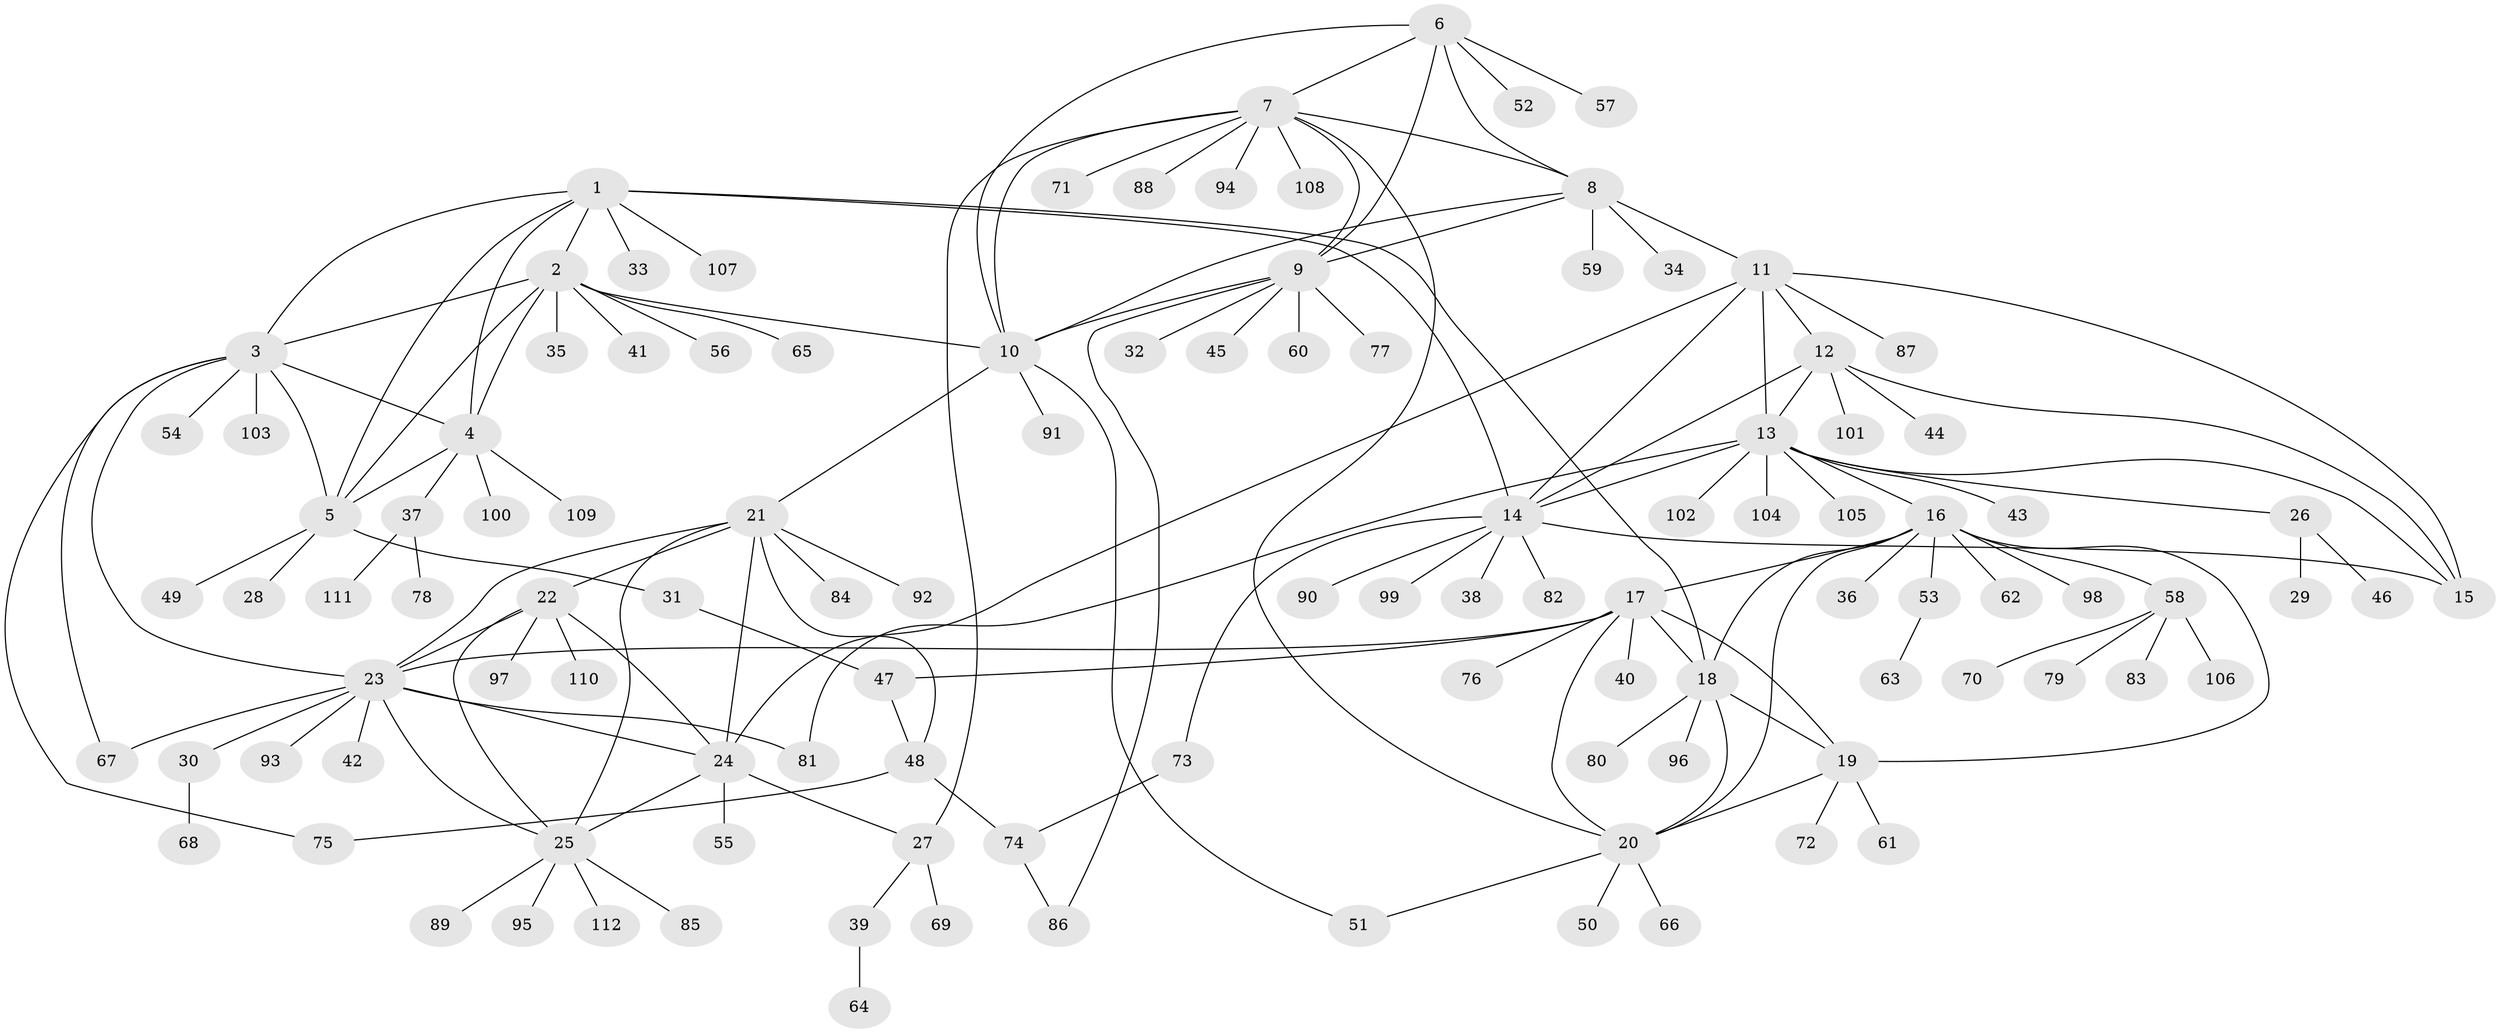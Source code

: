 // coarse degree distribution, {11: 0.012345679012345678, 1: 0.6049382716049383, 10: 0.012345679012345678, 6: 0.04938271604938271, 5: 0.07407407407407407, 9: 0.04938271604938271, 2: 0.07407407407407407, 3: 0.037037037037037035, 7: 0.037037037037037035, 4: 0.024691358024691357, 8: 0.024691358024691357}
// Generated by graph-tools (version 1.1) at 2025/37/03/04/25 23:37:48]
// undirected, 112 vertices, 156 edges
graph export_dot {
  node [color=gray90,style=filled];
  1;
  2;
  3;
  4;
  5;
  6;
  7;
  8;
  9;
  10;
  11;
  12;
  13;
  14;
  15;
  16;
  17;
  18;
  19;
  20;
  21;
  22;
  23;
  24;
  25;
  26;
  27;
  28;
  29;
  30;
  31;
  32;
  33;
  34;
  35;
  36;
  37;
  38;
  39;
  40;
  41;
  42;
  43;
  44;
  45;
  46;
  47;
  48;
  49;
  50;
  51;
  52;
  53;
  54;
  55;
  56;
  57;
  58;
  59;
  60;
  61;
  62;
  63;
  64;
  65;
  66;
  67;
  68;
  69;
  70;
  71;
  72;
  73;
  74;
  75;
  76;
  77;
  78;
  79;
  80;
  81;
  82;
  83;
  84;
  85;
  86;
  87;
  88;
  89;
  90;
  91;
  92;
  93;
  94;
  95;
  96;
  97;
  98;
  99;
  100;
  101;
  102;
  103;
  104;
  105;
  106;
  107;
  108;
  109;
  110;
  111;
  112;
  1 -- 2;
  1 -- 3;
  1 -- 4;
  1 -- 5;
  1 -- 14;
  1 -- 18;
  1 -- 33;
  1 -- 107;
  2 -- 3;
  2 -- 4;
  2 -- 5;
  2 -- 10;
  2 -- 35;
  2 -- 41;
  2 -- 56;
  2 -- 65;
  3 -- 4;
  3 -- 5;
  3 -- 23;
  3 -- 54;
  3 -- 67;
  3 -- 75;
  3 -- 103;
  4 -- 5;
  4 -- 37;
  4 -- 100;
  4 -- 109;
  5 -- 28;
  5 -- 31;
  5 -- 49;
  6 -- 7;
  6 -- 8;
  6 -- 9;
  6 -- 10;
  6 -- 52;
  6 -- 57;
  7 -- 8;
  7 -- 9;
  7 -- 10;
  7 -- 20;
  7 -- 27;
  7 -- 71;
  7 -- 88;
  7 -- 94;
  7 -- 108;
  8 -- 9;
  8 -- 10;
  8 -- 11;
  8 -- 34;
  8 -- 59;
  9 -- 10;
  9 -- 32;
  9 -- 45;
  9 -- 60;
  9 -- 77;
  9 -- 86;
  10 -- 21;
  10 -- 51;
  10 -- 91;
  11 -- 12;
  11 -- 13;
  11 -- 14;
  11 -- 15;
  11 -- 24;
  11 -- 87;
  12 -- 13;
  12 -- 14;
  12 -- 15;
  12 -- 44;
  12 -- 101;
  13 -- 14;
  13 -- 15;
  13 -- 16;
  13 -- 26;
  13 -- 43;
  13 -- 81;
  13 -- 102;
  13 -- 104;
  13 -- 105;
  14 -- 15;
  14 -- 38;
  14 -- 73;
  14 -- 82;
  14 -- 90;
  14 -- 99;
  16 -- 17;
  16 -- 18;
  16 -- 19;
  16 -- 20;
  16 -- 36;
  16 -- 53;
  16 -- 58;
  16 -- 62;
  16 -- 98;
  17 -- 18;
  17 -- 19;
  17 -- 20;
  17 -- 23;
  17 -- 40;
  17 -- 47;
  17 -- 76;
  18 -- 19;
  18 -- 20;
  18 -- 80;
  18 -- 96;
  19 -- 20;
  19 -- 61;
  19 -- 72;
  20 -- 50;
  20 -- 51;
  20 -- 66;
  21 -- 22;
  21 -- 23;
  21 -- 24;
  21 -- 25;
  21 -- 48;
  21 -- 84;
  21 -- 92;
  22 -- 23;
  22 -- 24;
  22 -- 25;
  22 -- 97;
  22 -- 110;
  23 -- 24;
  23 -- 25;
  23 -- 30;
  23 -- 42;
  23 -- 67;
  23 -- 81;
  23 -- 93;
  24 -- 25;
  24 -- 27;
  24 -- 55;
  25 -- 85;
  25 -- 89;
  25 -- 95;
  25 -- 112;
  26 -- 29;
  26 -- 46;
  27 -- 39;
  27 -- 69;
  30 -- 68;
  31 -- 47;
  37 -- 78;
  37 -- 111;
  39 -- 64;
  47 -- 48;
  48 -- 74;
  48 -- 75;
  53 -- 63;
  58 -- 70;
  58 -- 79;
  58 -- 83;
  58 -- 106;
  73 -- 74;
  74 -- 86;
}
